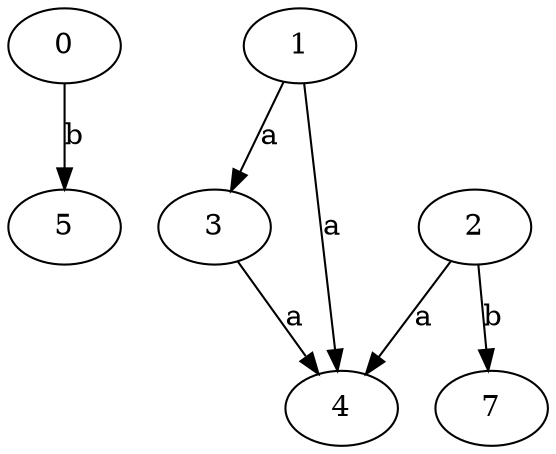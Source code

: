 strict digraph  {
0;
1;
2;
3;
4;
5;
7;
0 -> 5  [label=b];
1 -> 3  [label=a];
1 -> 4  [label=a];
2 -> 4  [label=a];
2 -> 7  [label=b];
3 -> 4  [label=a];
}
